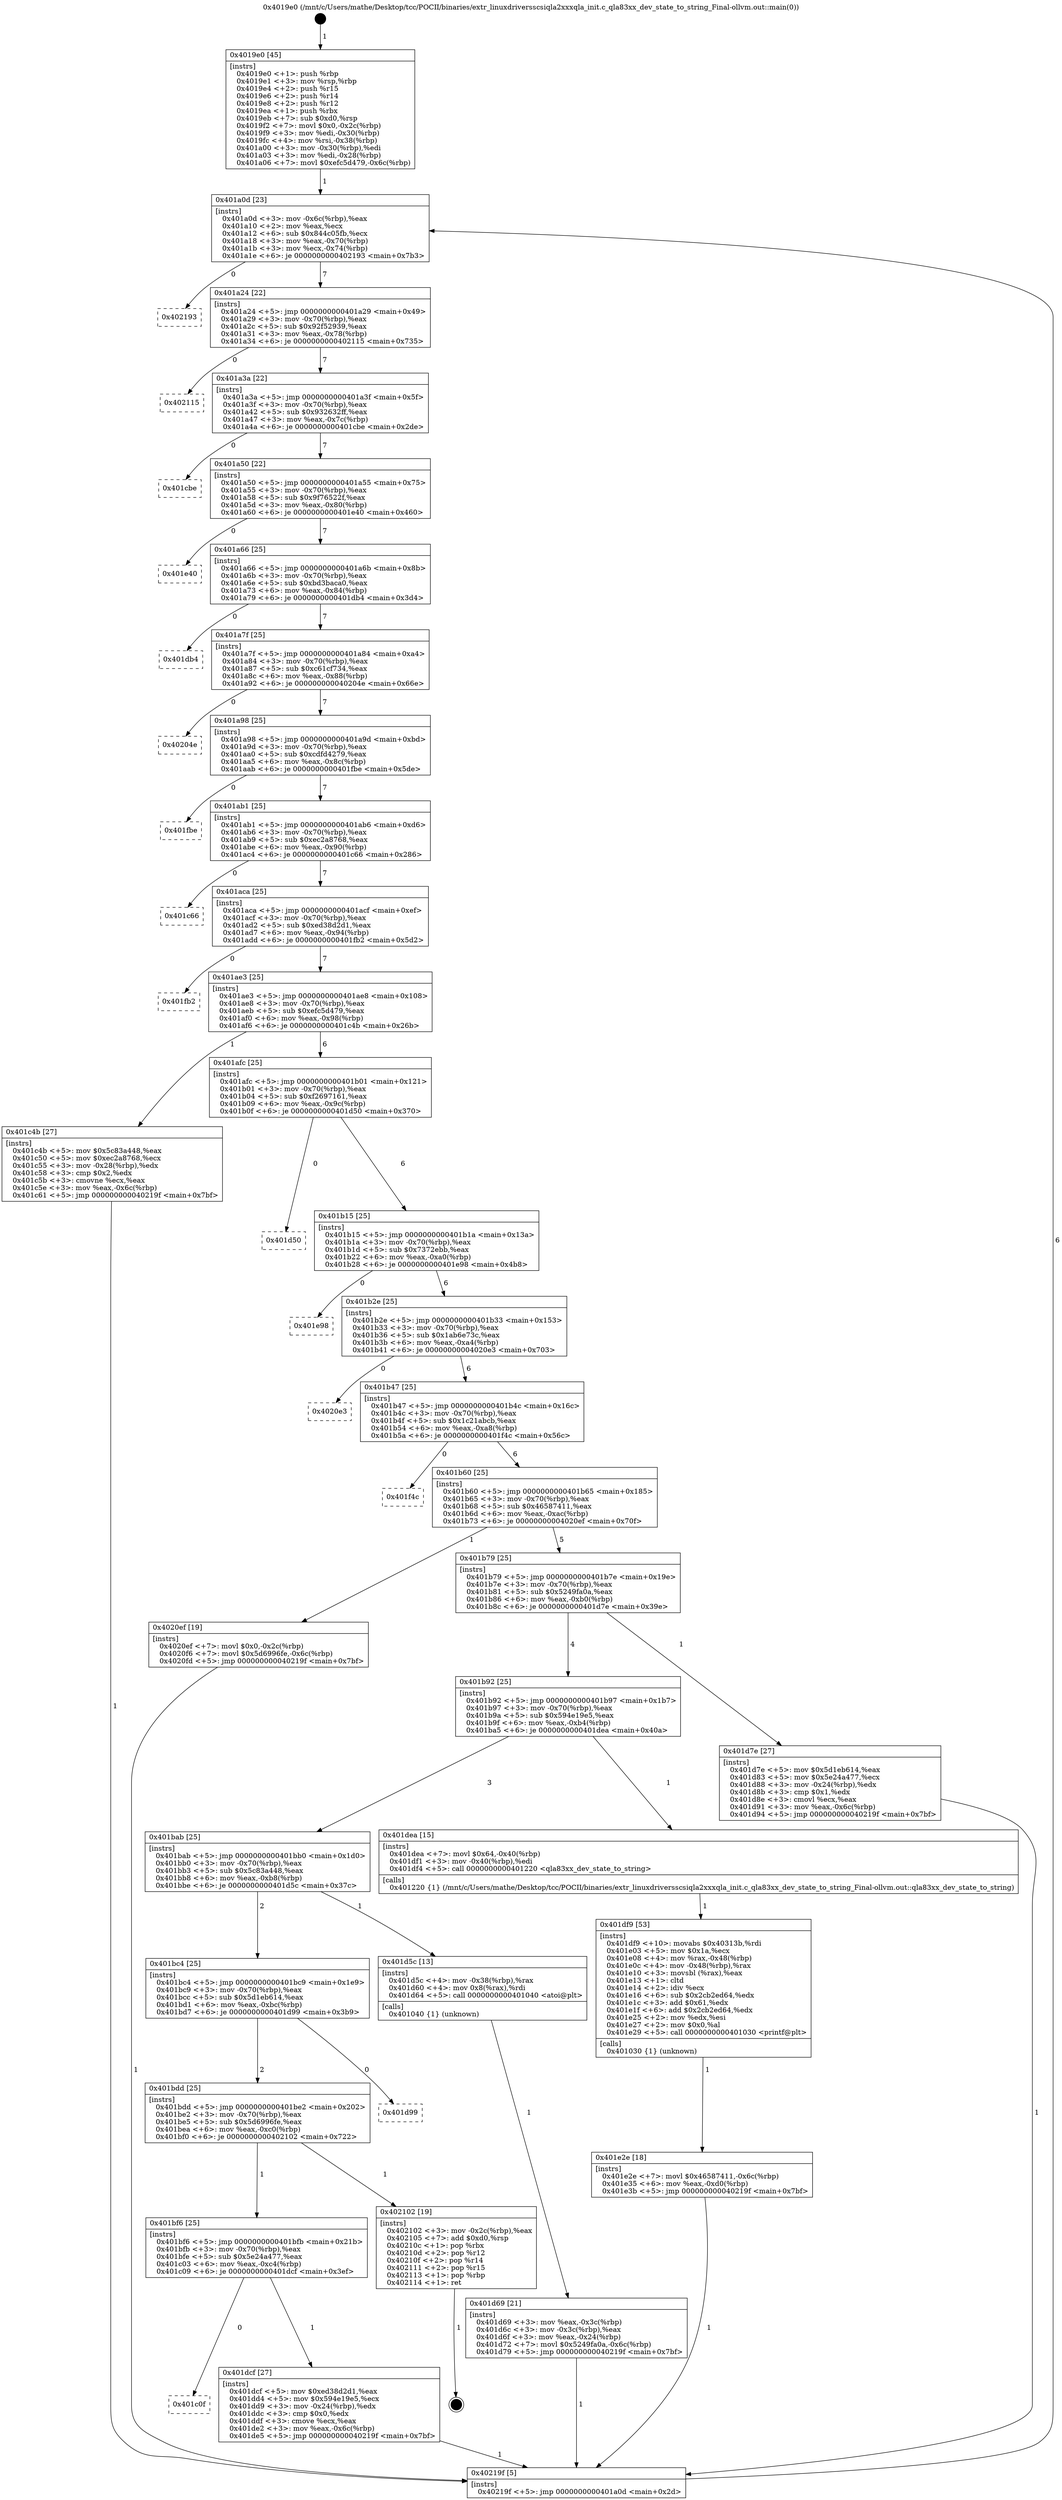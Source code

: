digraph "0x4019e0" {
  label = "0x4019e0 (/mnt/c/Users/mathe/Desktop/tcc/POCII/binaries/extr_linuxdriversscsiqla2xxxqla_init.c_qla83xx_dev_state_to_string_Final-ollvm.out::main(0))"
  labelloc = "t"
  node[shape=record]

  Entry [label="",width=0.3,height=0.3,shape=circle,fillcolor=black,style=filled]
  "0x401a0d" [label="{
     0x401a0d [23]\l
     | [instrs]\l
     &nbsp;&nbsp;0x401a0d \<+3\>: mov -0x6c(%rbp),%eax\l
     &nbsp;&nbsp;0x401a10 \<+2\>: mov %eax,%ecx\l
     &nbsp;&nbsp;0x401a12 \<+6\>: sub $0x844c05fb,%ecx\l
     &nbsp;&nbsp;0x401a18 \<+3\>: mov %eax,-0x70(%rbp)\l
     &nbsp;&nbsp;0x401a1b \<+3\>: mov %ecx,-0x74(%rbp)\l
     &nbsp;&nbsp;0x401a1e \<+6\>: je 0000000000402193 \<main+0x7b3\>\l
  }"]
  "0x402193" [label="{
     0x402193\l
  }", style=dashed]
  "0x401a24" [label="{
     0x401a24 [22]\l
     | [instrs]\l
     &nbsp;&nbsp;0x401a24 \<+5\>: jmp 0000000000401a29 \<main+0x49\>\l
     &nbsp;&nbsp;0x401a29 \<+3\>: mov -0x70(%rbp),%eax\l
     &nbsp;&nbsp;0x401a2c \<+5\>: sub $0x92f52939,%eax\l
     &nbsp;&nbsp;0x401a31 \<+3\>: mov %eax,-0x78(%rbp)\l
     &nbsp;&nbsp;0x401a34 \<+6\>: je 0000000000402115 \<main+0x735\>\l
  }"]
  Exit [label="",width=0.3,height=0.3,shape=circle,fillcolor=black,style=filled,peripheries=2]
  "0x402115" [label="{
     0x402115\l
  }", style=dashed]
  "0x401a3a" [label="{
     0x401a3a [22]\l
     | [instrs]\l
     &nbsp;&nbsp;0x401a3a \<+5\>: jmp 0000000000401a3f \<main+0x5f\>\l
     &nbsp;&nbsp;0x401a3f \<+3\>: mov -0x70(%rbp),%eax\l
     &nbsp;&nbsp;0x401a42 \<+5\>: sub $0x932632ff,%eax\l
     &nbsp;&nbsp;0x401a47 \<+3\>: mov %eax,-0x7c(%rbp)\l
     &nbsp;&nbsp;0x401a4a \<+6\>: je 0000000000401cbe \<main+0x2de\>\l
  }"]
  "0x401e2e" [label="{
     0x401e2e [18]\l
     | [instrs]\l
     &nbsp;&nbsp;0x401e2e \<+7\>: movl $0x46587411,-0x6c(%rbp)\l
     &nbsp;&nbsp;0x401e35 \<+6\>: mov %eax,-0xd0(%rbp)\l
     &nbsp;&nbsp;0x401e3b \<+5\>: jmp 000000000040219f \<main+0x7bf\>\l
  }"]
  "0x401cbe" [label="{
     0x401cbe\l
  }", style=dashed]
  "0x401a50" [label="{
     0x401a50 [22]\l
     | [instrs]\l
     &nbsp;&nbsp;0x401a50 \<+5\>: jmp 0000000000401a55 \<main+0x75\>\l
     &nbsp;&nbsp;0x401a55 \<+3\>: mov -0x70(%rbp),%eax\l
     &nbsp;&nbsp;0x401a58 \<+5\>: sub $0x9f76522f,%eax\l
     &nbsp;&nbsp;0x401a5d \<+3\>: mov %eax,-0x80(%rbp)\l
     &nbsp;&nbsp;0x401a60 \<+6\>: je 0000000000401e40 \<main+0x460\>\l
  }"]
  "0x401df9" [label="{
     0x401df9 [53]\l
     | [instrs]\l
     &nbsp;&nbsp;0x401df9 \<+10\>: movabs $0x40313b,%rdi\l
     &nbsp;&nbsp;0x401e03 \<+5\>: mov $0x1a,%ecx\l
     &nbsp;&nbsp;0x401e08 \<+4\>: mov %rax,-0x48(%rbp)\l
     &nbsp;&nbsp;0x401e0c \<+4\>: mov -0x48(%rbp),%rax\l
     &nbsp;&nbsp;0x401e10 \<+3\>: movsbl (%rax),%eax\l
     &nbsp;&nbsp;0x401e13 \<+1\>: cltd\l
     &nbsp;&nbsp;0x401e14 \<+2\>: idiv %ecx\l
     &nbsp;&nbsp;0x401e16 \<+6\>: sub $0x2cb2ed64,%edx\l
     &nbsp;&nbsp;0x401e1c \<+3\>: add $0x61,%edx\l
     &nbsp;&nbsp;0x401e1f \<+6\>: add $0x2cb2ed64,%edx\l
     &nbsp;&nbsp;0x401e25 \<+2\>: mov %edx,%esi\l
     &nbsp;&nbsp;0x401e27 \<+2\>: mov $0x0,%al\l
     &nbsp;&nbsp;0x401e29 \<+5\>: call 0000000000401030 \<printf@plt\>\l
     | [calls]\l
     &nbsp;&nbsp;0x401030 \{1\} (unknown)\l
  }"]
  "0x401e40" [label="{
     0x401e40\l
  }", style=dashed]
  "0x401a66" [label="{
     0x401a66 [25]\l
     | [instrs]\l
     &nbsp;&nbsp;0x401a66 \<+5\>: jmp 0000000000401a6b \<main+0x8b\>\l
     &nbsp;&nbsp;0x401a6b \<+3\>: mov -0x70(%rbp),%eax\l
     &nbsp;&nbsp;0x401a6e \<+5\>: sub $0xbd3baca0,%eax\l
     &nbsp;&nbsp;0x401a73 \<+6\>: mov %eax,-0x84(%rbp)\l
     &nbsp;&nbsp;0x401a79 \<+6\>: je 0000000000401db4 \<main+0x3d4\>\l
  }"]
  "0x401c0f" [label="{
     0x401c0f\l
  }", style=dashed]
  "0x401db4" [label="{
     0x401db4\l
  }", style=dashed]
  "0x401a7f" [label="{
     0x401a7f [25]\l
     | [instrs]\l
     &nbsp;&nbsp;0x401a7f \<+5\>: jmp 0000000000401a84 \<main+0xa4\>\l
     &nbsp;&nbsp;0x401a84 \<+3\>: mov -0x70(%rbp),%eax\l
     &nbsp;&nbsp;0x401a87 \<+5\>: sub $0xc61cf734,%eax\l
     &nbsp;&nbsp;0x401a8c \<+6\>: mov %eax,-0x88(%rbp)\l
     &nbsp;&nbsp;0x401a92 \<+6\>: je 000000000040204e \<main+0x66e\>\l
  }"]
  "0x401dcf" [label="{
     0x401dcf [27]\l
     | [instrs]\l
     &nbsp;&nbsp;0x401dcf \<+5\>: mov $0xed38d2d1,%eax\l
     &nbsp;&nbsp;0x401dd4 \<+5\>: mov $0x594e19e5,%ecx\l
     &nbsp;&nbsp;0x401dd9 \<+3\>: mov -0x24(%rbp),%edx\l
     &nbsp;&nbsp;0x401ddc \<+3\>: cmp $0x0,%edx\l
     &nbsp;&nbsp;0x401ddf \<+3\>: cmove %ecx,%eax\l
     &nbsp;&nbsp;0x401de2 \<+3\>: mov %eax,-0x6c(%rbp)\l
     &nbsp;&nbsp;0x401de5 \<+5\>: jmp 000000000040219f \<main+0x7bf\>\l
  }"]
  "0x40204e" [label="{
     0x40204e\l
  }", style=dashed]
  "0x401a98" [label="{
     0x401a98 [25]\l
     | [instrs]\l
     &nbsp;&nbsp;0x401a98 \<+5\>: jmp 0000000000401a9d \<main+0xbd\>\l
     &nbsp;&nbsp;0x401a9d \<+3\>: mov -0x70(%rbp),%eax\l
     &nbsp;&nbsp;0x401aa0 \<+5\>: sub $0xcdfd4279,%eax\l
     &nbsp;&nbsp;0x401aa5 \<+6\>: mov %eax,-0x8c(%rbp)\l
     &nbsp;&nbsp;0x401aab \<+6\>: je 0000000000401fbe \<main+0x5de\>\l
  }"]
  "0x401bf6" [label="{
     0x401bf6 [25]\l
     | [instrs]\l
     &nbsp;&nbsp;0x401bf6 \<+5\>: jmp 0000000000401bfb \<main+0x21b\>\l
     &nbsp;&nbsp;0x401bfb \<+3\>: mov -0x70(%rbp),%eax\l
     &nbsp;&nbsp;0x401bfe \<+5\>: sub $0x5e24a477,%eax\l
     &nbsp;&nbsp;0x401c03 \<+6\>: mov %eax,-0xc4(%rbp)\l
     &nbsp;&nbsp;0x401c09 \<+6\>: je 0000000000401dcf \<main+0x3ef\>\l
  }"]
  "0x401fbe" [label="{
     0x401fbe\l
  }", style=dashed]
  "0x401ab1" [label="{
     0x401ab1 [25]\l
     | [instrs]\l
     &nbsp;&nbsp;0x401ab1 \<+5\>: jmp 0000000000401ab6 \<main+0xd6\>\l
     &nbsp;&nbsp;0x401ab6 \<+3\>: mov -0x70(%rbp),%eax\l
     &nbsp;&nbsp;0x401ab9 \<+5\>: sub $0xec2a8768,%eax\l
     &nbsp;&nbsp;0x401abe \<+6\>: mov %eax,-0x90(%rbp)\l
     &nbsp;&nbsp;0x401ac4 \<+6\>: je 0000000000401c66 \<main+0x286\>\l
  }"]
  "0x402102" [label="{
     0x402102 [19]\l
     | [instrs]\l
     &nbsp;&nbsp;0x402102 \<+3\>: mov -0x2c(%rbp),%eax\l
     &nbsp;&nbsp;0x402105 \<+7\>: add $0xd0,%rsp\l
     &nbsp;&nbsp;0x40210c \<+1\>: pop %rbx\l
     &nbsp;&nbsp;0x40210d \<+2\>: pop %r12\l
     &nbsp;&nbsp;0x40210f \<+2\>: pop %r14\l
     &nbsp;&nbsp;0x402111 \<+2\>: pop %r15\l
     &nbsp;&nbsp;0x402113 \<+1\>: pop %rbp\l
     &nbsp;&nbsp;0x402114 \<+1\>: ret\l
  }"]
  "0x401c66" [label="{
     0x401c66\l
  }", style=dashed]
  "0x401aca" [label="{
     0x401aca [25]\l
     | [instrs]\l
     &nbsp;&nbsp;0x401aca \<+5\>: jmp 0000000000401acf \<main+0xef\>\l
     &nbsp;&nbsp;0x401acf \<+3\>: mov -0x70(%rbp),%eax\l
     &nbsp;&nbsp;0x401ad2 \<+5\>: sub $0xed38d2d1,%eax\l
     &nbsp;&nbsp;0x401ad7 \<+6\>: mov %eax,-0x94(%rbp)\l
     &nbsp;&nbsp;0x401add \<+6\>: je 0000000000401fb2 \<main+0x5d2\>\l
  }"]
  "0x401bdd" [label="{
     0x401bdd [25]\l
     | [instrs]\l
     &nbsp;&nbsp;0x401bdd \<+5\>: jmp 0000000000401be2 \<main+0x202\>\l
     &nbsp;&nbsp;0x401be2 \<+3\>: mov -0x70(%rbp),%eax\l
     &nbsp;&nbsp;0x401be5 \<+5\>: sub $0x5d6996fe,%eax\l
     &nbsp;&nbsp;0x401bea \<+6\>: mov %eax,-0xc0(%rbp)\l
     &nbsp;&nbsp;0x401bf0 \<+6\>: je 0000000000402102 \<main+0x722\>\l
  }"]
  "0x401fb2" [label="{
     0x401fb2\l
  }", style=dashed]
  "0x401ae3" [label="{
     0x401ae3 [25]\l
     | [instrs]\l
     &nbsp;&nbsp;0x401ae3 \<+5\>: jmp 0000000000401ae8 \<main+0x108\>\l
     &nbsp;&nbsp;0x401ae8 \<+3\>: mov -0x70(%rbp),%eax\l
     &nbsp;&nbsp;0x401aeb \<+5\>: sub $0xefc5d479,%eax\l
     &nbsp;&nbsp;0x401af0 \<+6\>: mov %eax,-0x98(%rbp)\l
     &nbsp;&nbsp;0x401af6 \<+6\>: je 0000000000401c4b \<main+0x26b\>\l
  }"]
  "0x401d99" [label="{
     0x401d99\l
  }", style=dashed]
  "0x401c4b" [label="{
     0x401c4b [27]\l
     | [instrs]\l
     &nbsp;&nbsp;0x401c4b \<+5\>: mov $0x5c83a448,%eax\l
     &nbsp;&nbsp;0x401c50 \<+5\>: mov $0xec2a8768,%ecx\l
     &nbsp;&nbsp;0x401c55 \<+3\>: mov -0x28(%rbp),%edx\l
     &nbsp;&nbsp;0x401c58 \<+3\>: cmp $0x2,%edx\l
     &nbsp;&nbsp;0x401c5b \<+3\>: cmovne %ecx,%eax\l
     &nbsp;&nbsp;0x401c5e \<+3\>: mov %eax,-0x6c(%rbp)\l
     &nbsp;&nbsp;0x401c61 \<+5\>: jmp 000000000040219f \<main+0x7bf\>\l
  }"]
  "0x401afc" [label="{
     0x401afc [25]\l
     | [instrs]\l
     &nbsp;&nbsp;0x401afc \<+5\>: jmp 0000000000401b01 \<main+0x121\>\l
     &nbsp;&nbsp;0x401b01 \<+3\>: mov -0x70(%rbp),%eax\l
     &nbsp;&nbsp;0x401b04 \<+5\>: sub $0xf2697161,%eax\l
     &nbsp;&nbsp;0x401b09 \<+6\>: mov %eax,-0x9c(%rbp)\l
     &nbsp;&nbsp;0x401b0f \<+6\>: je 0000000000401d50 \<main+0x370\>\l
  }"]
  "0x40219f" [label="{
     0x40219f [5]\l
     | [instrs]\l
     &nbsp;&nbsp;0x40219f \<+5\>: jmp 0000000000401a0d \<main+0x2d\>\l
  }"]
  "0x4019e0" [label="{
     0x4019e0 [45]\l
     | [instrs]\l
     &nbsp;&nbsp;0x4019e0 \<+1\>: push %rbp\l
     &nbsp;&nbsp;0x4019e1 \<+3\>: mov %rsp,%rbp\l
     &nbsp;&nbsp;0x4019e4 \<+2\>: push %r15\l
     &nbsp;&nbsp;0x4019e6 \<+2\>: push %r14\l
     &nbsp;&nbsp;0x4019e8 \<+2\>: push %r12\l
     &nbsp;&nbsp;0x4019ea \<+1\>: push %rbx\l
     &nbsp;&nbsp;0x4019eb \<+7\>: sub $0xd0,%rsp\l
     &nbsp;&nbsp;0x4019f2 \<+7\>: movl $0x0,-0x2c(%rbp)\l
     &nbsp;&nbsp;0x4019f9 \<+3\>: mov %edi,-0x30(%rbp)\l
     &nbsp;&nbsp;0x4019fc \<+4\>: mov %rsi,-0x38(%rbp)\l
     &nbsp;&nbsp;0x401a00 \<+3\>: mov -0x30(%rbp),%edi\l
     &nbsp;&nbsp;0x401a03 \<+3\>: mov %edi,-0x28(%rbp)\l
     &nbsp;&nbsp;0x401a06 \<+7\>: movl $0xefc5d479,-0x6c(%rbp)\l
  }"]
  "0x401d69" [label="{
     0x401d69 [21]\l
     | [instrs]\l
     &nbsp;&nbsp;0x401d69 \<+3\>: mov %eax,-0x3c(%rbp)\l
     &nbsp;&nbsp;0x401d6c \<+3\>: mov -0x3c(%rbp),%eax\l
     &nbsp;&nbsp;0x401d6f \<+3\>: mov %eax,-0x24(%rbp)\l
     &nbsp;&nbsp;0x401d72 \<+7\>: movl $0x5249fa0a,-0x6c(%rbp)\l
     &nbsp;&nbsp;0x401d79 \<+5\>: jmp 000000000040219f \<main+0x7bf\>\l
  }"]
  "0x401d50" [label="{
     0x401d50\l
  }", style=dashed]
  "0x401b15" [label="{
     0x401b15 [25]\l
     | [instrs]\l
     &nbsp;&nbsp;0x401b15 \<+5\>: jmp 0000000000401b1a \<main+0x13a\>\l
     &nbsp;&nbsp;0x401b1a \<+3\>: mov -0x70(%rbp),%eax\l
     &nbsp;&nbsp;0x401b1d \<+5\>: sub $0x7372ebb,%eax\l
     &nbsp;&nbsp;0x401b22 \<+6\>: mov %eax,-0xa0(%rbp)\l
     &nbsp;&nbsp;0x401b28 \<+6\>: je 0000000000401e98 \<main+0x4b8\>\l
  }"]
  "0x401bc4" [label="{
     0x401bc4 [25]\l
     | [instrs]\l
     &nbsp;&nbsp;0x401bc4 \<+5\>: jmp 0000000000401bc9 \<main+0x1e9\>\l
     &nbsp;&nbsp;0x401bc9 \<+3\>: mov -0x70(%rbp),%eax\l
     &nbsp;&nbsp;0x401bcc \<+5\>: sub $0x5d1eb614,%eax\l
     &nbsp;&nbsp;0x401bd1 \<+6\>: mov %eax,-0xbc(%rbp)\l
     &nbsp;&nbsp;0x401bd7 \<+6\>: je 0000000000401d99 \<main+0x3b9\>\l
  }"]
  "0x401e98" [label="{
     0x401e98\l
  }", style=dashed]
  "0x401b2e" [label="{
     0x401b2e [25]\l
     | [instrs]\l
     &nbsp;&nbsp;0x401b2e \<+5\>: jmp 0000000000401b33 \<main+0x153\>\l
     &nbsp;&nbsp;0x401b33 \<+3\>: mov -0x70(%rbp),%eax\l
     &nbsp;&nbsp;0x401b36 \<+5\>: sub $0x1ab6e73c,%eax\l
     &nbsp;&nbsp;0x401b3b \<+6\>: mov %eax,-0xa4(%rbp)\l
     &nbsp;&nbsp;0x401b41 \<+6\>: je 00000000004020e3 \<main+0x703\>\l
  }"]
  "0x401d5c" [label="{
     0x401d5c [13]\l
     | [instrs]\l
     &nbsp;&nbsp;0x401d5c \<+4\>: mov -0x38(%rbp),%rax\l
     &nbsp;&nbsp;0x401d60 \<+4\>: mov 0x8(%rax),%rdi\l
     &nbsp;&nbsp;0x401d64 \<+5\>: call 0000000000401040 \<atoi@plt\>\l
     | [calls]\l
     &nbsp;&nbsp;0x401040 \{1\} (unknown)\l
  }"]
  "0x4020e3" [label="{
     0x4020e3\l
  }", style=dashed]
  "0x401b47" [label="{
     0x401b47 [25]\l
     | [instrs]\l
     &nbsp;&nbsp;0x401b47 \<+5\>: jmp 0000000000401b4c \<main+0x16c\>\l
     &nbsp;&nbsp;0x401b4c \<+3\>: mov -0x70(%rbp),%eax\l
     &nbsp;&nbsp;0x401b4f \<+5\>: sub $0x1c21abcb,%eax\l
     &nbsp;&nbsp;0x401b54 \<+6\>: mov %eax,-0xa8(%rbp)\l
     &nbsp;&nbsp;0x401b5a \<+6\>: je 0000000000401f4c \<main+0x56c\>\l
  }"]
  "0x401bab" [label="{
     0x401bab [25]\l
     | [instrs]\l
     &nbsp;&nbsp;0x401bab \<+5\>: jmp 0000000000401bb0 \<main+0x1d0\>\l
     &nbsp;&nbsp;0x401bb0 \<+3\>: mov -0x70(%rbp),%eax\l
     &nbsp;&nbsp;0x401bb3 \<+5\>: sub $0x5c83a448,%eax\l
     &nbsp;&nbsp;0x401bb8 \<+6\>: mov %eax,-0xb8(%rbp)\l
     &nbsp;&nbsp;0x401bbe \<+6\>: je 0000000000401d5c \<main+0x37c\>\l
  }"]
  "0x401f4c" [label="{
     0x401f4c\l
  }", style=dashed]
  "0x401b60" [label="{
     0x401b60 [25]\l
     | [instrs]\l
     &nbsp;&nbsp;0x401b60 \<+5\>: jmp 0000000000401b65 \<main+0x185\>\l
     &nbsp;&nbsp;0x401b65 \<+3\>: mov -0x70(%rbp),%eax\l
     &nbsp;&nbsp;0x401b68 \<+5\>: sub $0x46587411,%eax\l
     &nbsp;&nbsp;0x401b6d \<+6\>: mov %eax,-0xac(%rbp)\l
     &nbsp;&nbsp;0x401b73 \<+6\>: je 00000000004020ef \<main+0x70f\>\l
  }"]
  "0x401dea" [label="{
     0x401dea [15]\l
     | [instrs]\l
     &nbsp;&nbsp;0x401dea \<+7\>: movl $0x64,-0x40(%rbp)\l
     &nbsp;&nbsp;0x401df1 \<+3\>: mov -0x40(%rbp),%edi\l
     &nbsp;&nbsp;0x401df4 \<+5\>: call 0000000000401220 \<qla83xx_dev_state_to_string\>\l
     | [calls]\l
     &nbsp;&nbsp;0x401220 \{1\} (/mnt/c/Users/mathe/Desktop/tcc/POCII/binaries/extr_linuxdriversscsiqla2xxxqla_init.c_qla83xx_dev_state_to_string_Final-ollvm.out::qla83xx_dev_state_to_string)\l
  }"]
  "0x4020ef" [label="{
     0x4020ef [19]\l
     | [instrs]\l
     &nbsp;&nbsp;0x4020ef \<+7\>: movl $0x0,-0x2c(%rbp)\l
     &nbsp;&nbsp;0x4020f6 \<+7\>: movl $0x5d6996fe,-0x6c(%rbp)\l
     &nbsp;&nbsp;0x4020fd \<+5\>: jmp 000000000040219f \<main+0x7bf\>\l
  }"]
  "0x401b79" [label="{
     0x401b79 [25]\l
     | [instrs]\l
     &nbsp;&nbsp;0x401b79 \<+5\>: jmp 0000000000401b7e \<main+0x19e\>\l
     &nbsp;&nbsp;0x401b7e \<+3\>: mov -0x70(%rbp),%eax\l
     &nbsp;&nbsp;0x401b81 \<+5\>: sub $0x5249fa0a,%eax\l
     &nbsp;&nbsp;0x401b86 \<+6\>: mov %eax,-0xb0(%rbp)\l
     &nbsp;&nbsp;0x401b8c \<+6\>: je 0000000000401d7e \<main+0x39e\>\l
  }"]
  "0x401b92" [label="{
     0x401b92 [25]\l
     | [instrs]\l
     &nbsp;&nbsp;0x401b92 \<+5\>: jmp 0000000000401b97 \<main+0x1b7\>\l
     &nbsp;&nbsp;0x401b97 \<+3\>: mov -0x70(%rbp),%eax\l
     &nbsp;&nbsp;0x401b9a \<+5\>: sub $0x594e19e5,%eax\l
     &nbsp;&nbsp;0x401b9f \<+6\>: mov %eax,-0xb4(%rbp)\l
     &nbsp;&nbsp;0x401ba5 \<+6\>: je 0000000000401dea \<main+0x40a\>\l
  }"]
  "0x401d7e" [label="{
     0x401d7e [27]\l
     | [instrs]\l
     &nbsp;&nbsp;0x401d7e \<+5\>: mov $0x5d1eb614,%eax\l
     &nbsp;&nbsp;0x401d83 \<+5\>: mov $0x5e24a477,%ecx\l
     &nbsp;&nbsp;0x401d88 \<+3\>: mov -0x24(%rbp),%edx\l
     &nbsp;&nbsp;0x401d8b \<+3\>: cmp $0x1,%edx\l
     &nbsp;&nbsp;0x401d8e \<+3\>: cmovl %ecx,%eax\l
     &nbsp;&nbsp;0x401d91 \<+3\>: mov %eax,-0x6c(%rbp)\l
     &nbsp;&nbsp;0x401d94 \<+5\>: jmp 000000000040219f \<main+0x7bf\>\l
  }"]
  Entry -> "0x4019e0" [label=" 1"]
  "0x401a0d" -> "0x402193" [label=" 0"]
  "0x401a0d" -> "0x401a24" [label=" 7"]
  "0x402102" -> Exit [label=" 1"]
  "0x401a24" -> "0x402115" [label=" 0"]
  "0x401a24" -> "0x401a3a" [label=" 7"]
  "0x4020ef" -> "0x40219f" [label=" 1"]
  "0x401a3a" -> "0x401cbe" [label=" 0"]
  "0x401a3a" -> "0x401a50" [label=" 7"]
  "0x401e2e" -> "0x40219f" [label=" 1"]
  "0x401a50" -> "0x401e40" [label=" 0"]
  "0x401a50" -> "0x401a66" [label=" 7"]
  "0x401df9" -> "0x401e2e" [label=" 1"]
  "0x401a66" -> "0x401db4" [label=" 0"]
  "0x401a66" -> "0x401a7f" [label=" 7"]
  "0x401dea" -> "0x401df9" [label=" 1"]
  "0x401a7f" -> "0x40204e" [label=" 0"]
  "0x401a7f" -> "0x401a98" [label=" 7"]
  "0x401dcf" -> "0x40219f" [label=" 1"]
  "0x401a98" -> "0x401fbe" [label=" 0"]
  "0x401a98" -> "0x401ab1" [label=" 7"]
  "0x401bf6" -> "0x401dcf" [label=" 1"]
  "0x401ab1" -> "0x401c66" [label=" 0"]
  "0x401ab1" -> "0x401aca" [label=" 7"]
  "0x401bf6" -> "0x401c0f" [label=" 0"]
  "0x401aca" -> "0x401fb2" [label=" 0"]
  "0x401aca" -> "0x401ae3" [label=" 7"]
  "0x401bdd" -> "0x402102" [label=" 1"]
  "0x401ae3" -> "0x401c4b" [label=" 1"]
  "0x401ae3" -> "0x401afc" [label=" 6"]
  "0x401c4b" -> "0x40219f" [label=" 1"]
  "0x4019e0" -> "0x401a0d" [label=" 1"]
  "0x40219f" -> "0x401a0d" [label=" 6"]
  "0x401bdd" -> "0x401bf6" [label=" 1"]
  "0x401afc" -> "0x401d50" [label=" 0"]
  "0x401afc" -> "0x401b15" [label=" 6"]
  "0x401bc4" -> "0x401d99" [label=" 0"]
  "0x401b15" -> "0x401e98" [label=" 0"]
  "0x401b15" -> "0x401b2e" [label=" 6"]
  "0x401bc4" -> "0x401bdd" [label=" 2"]
  "0x401b2e" -> "0x4020e3" [label=" 0"]
  "0x401b2e" -> "0x401b47" [label=" 6"]
  "0x401d7e" -> "0x40219f" [label=" 1"]
  "0x401b47" -> "0x401f4c" [label=" 0"]
  "0x401b47" -> "0x401b60" [label=" 6"]
  "0x401d5c" -> "0x401d69" [label=" 1"]
  "0x401b60" -> "0x4020ef" [label=" 1"]
  "0x401b60" -> "0x401b79" [label=" 5"]
  "0x401bab" -> "0x401bc4" [label=" 2"]
  "0x401b79" -> "0x401d7e" [label=" 1"]
  "0x401b79" -> "0x401b92" [label=" 4"]
  "0x401bab" -> "0x401d5c" [label=" 1"]
  "0x401b92" -> "0x401dea" [label=" 1"]
  "0x401b92" -> "0x401bab" [label=" 3"]
  "0x401d69" -> "0x40219f" [label=" 1"]
}
